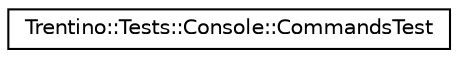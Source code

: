 digraph G
{
  edge [fontname="Helvetica",fontsize="10",labelfontname="Helvetica",labelfontsize="10"];
  node [fontname="Helvetica",fontsize="10",shape=record];
  rankdir="LR";
  Node1 [label="Trentino::Tests::Console::CommandsTest",height=0.2,width=0.4,color="black", fillcolor="white", style="filled",URL="$class_trentino_1_1_tests_1_1_console_1_1_commands_test.html"];
}
